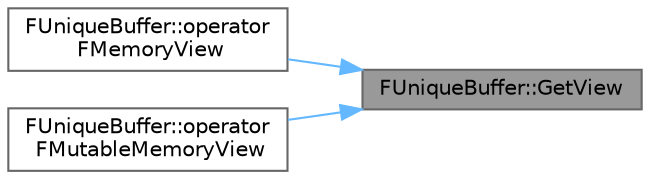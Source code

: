 digraph "FUniqueBuffer::GetView"
{
 // INTERACTIVE_SVG=YES
 // LATEX_PDF_SIZE
  bgcolor="transparent";
  edge [fontname=Helvetica,fontsize=10,labelfontname=Helvetica,labelfontsize=10];
  node [fontname=Helvetica,fontsize=10,shape=box,height=0.2,width=0.4];
  rankdir="RL";
  Node1 [id="Node000001",label="FUniqueBuffer::GetView",height=0.2,width=0.4,color="gray40", fillcolor="grey60", style="filled", fontcolor="black",tooltip="Returns a view of the buffer."];
  Node1 -> Node2 [id="edge1_Node000001_Node000002",dir="back",color="steelblue1",style="solid",tooltip=" "];
  Node2 [id="Node000002",label="FUniqueBuffer::operator\l FMemoryView",height=0.2,width=0.4,color="grey40", fillcolor="white", style="filled",URL="$da/d4b/classFUniqueBuffer.html#a3f47850f5f7ad0343bc5ae896c69ec61",tooltip=" "];
  Node1 -> Node3 [id="edge2_Node000001_Node000003",dir="back",color="steelblue1",style="solid",tooltip=" "];
  Node3 [id="Node000003",label="FUniqueBuffer::operator\l FMutableMemoryView",height=0.2,width=0.4,color="grey40", fillcolor="white", style="filled",URL="$da/d4b/classFUniqueBuffer.html#ae82517e7a3715d0152bc11a092471ea6",tooltip=" "];
}
